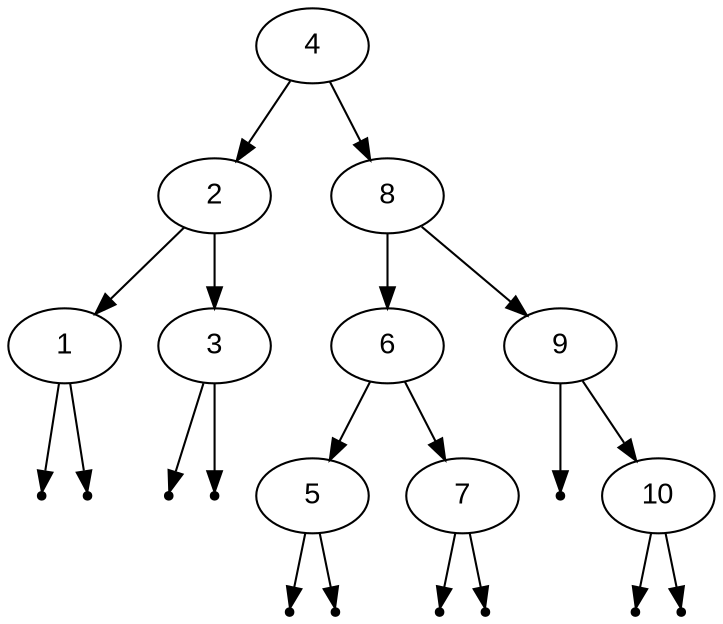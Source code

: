 digraph BinarySearchTree {
    node [fontname = "Arial"];
    4 -> 2;
    2 -> 1;
    null0[shape=point];
    1 -> null0;
    null1[shape=point];
    1 -> null1;
    2 -> 3;
    null2[shape=point];
    3 -> null2;
    null3[shape=point];
    3 -> null3;
    4 -> 8;
    8 -> 6;
    6 -> 5;
    null4[shape=point];
    5 -> null4;
    null5[shape=point];
    5 -> null5;
    6 -> 7;
    null6[shape=point];
    7 -> null6;
    null7[shape=point];
    7 -> null7;
    8 -> 9;
    null8[shape=point];
    9 -> null8;
    9 -> 10;
    null9[shape=point];
    10 -> null9;
    null10[shape=point];
    10 -> null10;
}